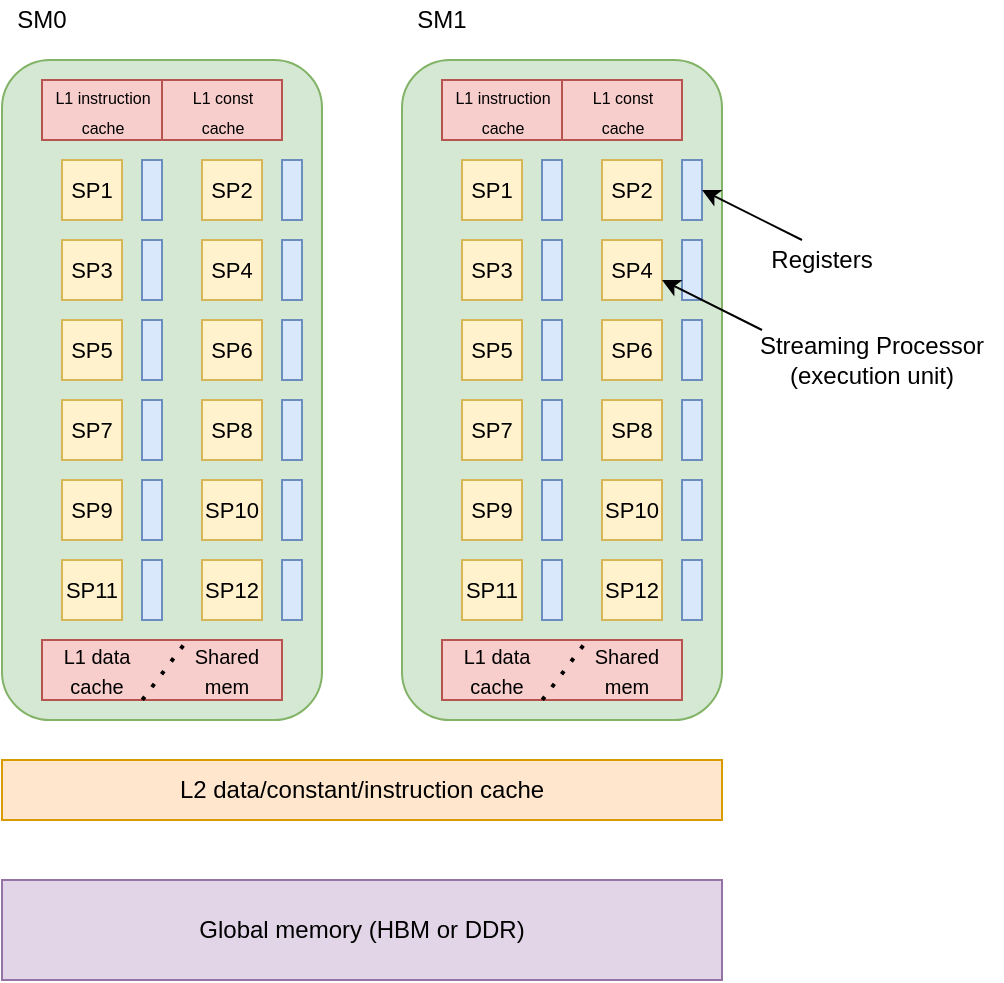 <mxfile version="14.6.13" type="device"><diagram id="apnVDE0r8ICAt0Y0sC66" name="Page-1"><mxGraphModel dx="763" dy="688" grid="1" gridSize="10" guides="1" tooltips="1" connect="1" arrows="1" fold="1" page="1" pageScale="1" pageWidth="2000" pageHeight="2000" math="0" shadow="0"><root><mxCell id="0"/><mxCell id="1" parent="0"/><mxCell id="jTyi4BXwDPZ6EuBC9sL9-1" value="" style="rounded=1;whiteSpace=wrap;html=1;fillColor=#d5e8d4;strokeColor=#82b366;" vertex="1" parent="1"><mxGeometry x="380" y="250" width="160" height="330" as="geometry"/></mxCell><mxCell id="jTyi4BXwDPZ6EuBC9sL9-2" value="" style="rounded=1;whiteSpace=wrap;html=1;fillColor=#d5e8d4;strokeColor=#82b366;" vertex="1" parent="1"><mxGeometry x="580" y="250" width="160" height="330" as="geometry"/></mxCell><mxCell id="jTyi4BXwDPZ6EuBC9sL9-3" value="SM0" style="text;html=1;strokeColor=none;fillColor=none;align=center;verticalAlign=middle;whiteSpace=wrap;rounded=0;" vertex="1" parent="1"><mxGeometry x="380" y="220" width="40" height="20" as="geometry"/></mxCell><mxCell id="jTyi4BXwDPZ6EuBC9sL9-4" value="SM1" style="text;html=1;strokeColor=none;fillColor=none;align=center;verticalAlign=middle;whiteSpace=wrap;rounded=0;" vertex="1" parent="1"><mxGeometry x="580" y="220" width="40" height="20" as="geometry"/></mxCell><mxCell id="jTyi4BXwDPZ6EuBC9sL9-17" value="&lt;span style=&quot;font-size: 11px&quot;&gt;SP1&lt;/span&gt;" style="rounded=0;whiteSpace=wrap;html=1;fillColor=#fff2cc;strokeColor=#d6b656;" vertex="1" parent="1"><mxGeometry x="610" y="300" width="30" height="30" as="geometry"/></mxCell><mxCell id="jTyi4BXwDPZ6EuBC9sL9-18" value="&lt;span style=&quot;font-size: 11px&quot;&gt;SP2&lt;/span&gt;" style="rounded=0;whiteSpace=wrap;html=1;fillColor=#fff2cc;strokeColor=#d6b656;" vertex="1" parent="1"><mxGeometry x="680" y="300" width="30" height="30" as="geometry"/></mxCell><mxCell id="jTyi4BXwDPZ6EuBC9sL9-19" value="&lt;span style=&quot;font-size: 11px&quot;&gt;SP3&lt;/span&gt;" style="rounded=0;whiteSpace=wrap;html=1;fillColor=#fff2cc;strokeColor=#d6b656;" vertex="1" parent="1"><mxGeometry x="610" y="340" width="30" height="30" as="geometry"/></mxCell><mxCell id="jTyi4BXwDPZ6EuBC9sL9-20" value="&lt;span style=&quot;font-size: 11px&quot;&gt;SP4&lt;/span&gt;" style="rounded=0;whiteSpace=wrap;html=1;fillColor=#fff2cc;strokeColor=#d6b656;" vertex="1" parent="1"><mxGeometry x="680" y="340" width="30" height="30" as="geometry"/></mxCell><mxCell id="jTyi4BXwDPZ6EuBC9sL9-21" value="&lt;span style=&quot;font-size: 11px&quot;&gt;SP5&lt;/span&gt;" style="rounded=0;whiteSpace=wrap;html=1;fillColor=#fff2cc;strokeColor=#d6b656;" vertex="1" parent="1"><mxGeometry x="610" y="380" width="30" height="30" as="geometry"/></mxCell><mxCell id="jTyi4BXwDPZ6EuBC9sL9-22" value="&lt;span style=&quot;font-size: 11px&quot;&gt;SP6&lt;/span&gt;" style="rounded=0;whiteSpace=wrap;html=1;fillColor=#fff2cc;strokeColor=#d6b656;" vertex="1" parent="1"><mxGeometry x="680" y="380" width="30" height="30" as="geometry"/></mxCell><mxCell id="jTyi4BXwDPZ6EuBC9sL9-23" value="&lt;span style=&quot;font-size: 11px&quot;&gt;SP7&lt;/span&gt;" style="rounded=0;whiteSpace=wrap;html=1;fillColor=#fff2cc;strokeColor=#d6b656;" vertex="1" parent="1"><mxGeometry x="610" y="420" width="30" height="30" as="geometry"/></mxCell><mxCell id="jTyi4BXwDPZ6EuBC9sL9-24" value="&lt;span style=&quot;font-size: 11px&quot;&gt;SP8&lt;/span&gt;" style="rounded=0;whiteSpace=wrap;html=1;fillColor=#fff2cc;strokeColor=#d6b656;" vertex="1" parent="1"><mxGeometry x="680" y="420" width="30" height="30" as="geometry"/></mxCell><mxCell id="jTyi4BXwDPZ6EuBC9sL9-25" value="&lt;span style=&quot;font-size: 11px&quot;&gt;SP9&lt;/span&gt;" style="rounded=0;whiteSpace=wrap;html=1;fillColor=#fff2cc;strokeColor=#d6b656;" vertex="1" parent="1"><mxGeometry x="610" y="460" width="30" height="30" as="geometry"/></mxCell><mxCell id="jTyi4BXwDPZ6EuBC9sL9-26" value="&lt;span style=&quot;font-size: 11px&quot;&gt;SP10&lt;/span&gt;" style="rounded=0;whiteSpace=wrap;html=1;fillColor=#fff2cc;strokeColor=#d6b656;" vertex="1" parent="1"><mxGeometry x="680" y="460" width="30" height="30" as="geometry"/></mxCell><mxCell id="jTyi4BXwDPZ6EuBC9sL9-27" value="&lt;span style=&quot;font-size: 11px&quot;&gt;SP11&lt;/span&gt;" style="rounded=0;whiteSpace=wrap;html=1;fillColor=#fff2cc;strokeColor=#d6b656;" vertex="1" parent="1"><mxGeometry x="610" y="500" width="30" height="30" as="geometry"/></mxCell><mxCell id="jTyi4BXwDPZ6EuBC9sL9-28" value="&lt;span style=&quot;font-size: 11px&quot;&gt;SP12&lt;/span&gt;" style="rounded=0;whiteSpace=wrap;html=1;fillColor=#fff2cc;strokeColor=#d6b656;" vertex="1" parent="1"><mxGeometry x="680" y="500" width="30" height="30" as="geometry"/></mxCell><mxCell id="jTyi4BXwDPZ6EuBC9sL9-29" value="&lt;span style=&quot;font-size: 11px&quot;&gt;SP1&lt;/span&gt;" style="rounded=0;whiteSpace=wrap;html=1;fillColor=#fff2cc;strokeColor=#d6b656;" vertex="1" parent="1"><mxGeometry x="410" y="300" width="30" height="30" as="geometry"/></mxCell><mxCell id="jTyi4BXwDPZ6EuBC9sL9-30" value="&lt;span style=&quot;font-size: 11px&quot;&gt;SP2&lt;/span&gt;" style="rounded=0;whiteSpace=wrap;html=1;fillColor=#fff2cc;strokeColor=#d6b656;" vertex="1" parent="1"><mxGeometry x="480" y="300" width="30" height="30" as="geometry"/></mxCell><mxCell id="jTyi4BXwDPZ6EuBC9sL9-31" value="&lt;span style=&quot;font-size: 11px&quot;&gt;SP3&lt;/span&gt;" style="rounded=0;whiteSpace=wrap;html=1;fillColor=#fff2cc;strokeColor=#d6b656;" vertex="1" parent="1"><mxGeometry x="410" y="340" width="30" height="30" as="geometry"/></mxCell><mxCell id="jTyi4BXwDPZ6EuBC9sL9-32" value="&lt;span style=&quot;font-size: 11px&quot;&gt;SP4&lt;/span&gt;" style="rounded=0;whiteSpace=wrap;html=1;fillColor=#fff2cc;strokeColor=#d6b656;" vertex="1" parent="1"><mxGeometry x="480" y="340" width="30" height="30" as="geometry"/></mxCell><mxCell id="jTyi4BXwDPZ6EuBC9sL9-33" value="&lt;span style=&quot;font-size: 11px&quot;&gt;SP5&lt;/span&gt;" style="rounded=0;whiteSpace=wrap;html=1;fillColor=#fff2cc;strokeColor=#d6b656;" vertex="1" parent="1"><mxGeometry x="410" y="380" width="30" height="30" as="geometry"/></mxCell><mxCell id="jTyi4BXwDPZ6EuBC9sL9-34" value="&lt;span style=&quot;font-size: 11px&quot;&gt;SP6&lt;/span&gt;" style="rounded=0;whiteSpace=wrap;html=1;fillColor=#fff2cc;strokeColor=#d6b656;" vertex="1" parent="1"><mxGeometry x="480" y="380" width="30" height="30" as="geometry"/></mxCell><mxCell id="jTyi4BXwDPZ6EuBC9sL9-35" value="&lt;span style=&quot;font-size: 11px&quot;&gt;SP7&lt;/span&gt;" style="rounded=0;whiteSpace=wrap;html=1;fillColor=#fff2cc;strokeColor=#d6b656;" vertex="1" parent="1"><mxGeometry x="410" y="420" width="30" height="30" as="geometry"/></mxCell><mxCell id="jTyi4BXwDPZ6EuBC9sL9-36" value="&lt;span style=&quot;font-size: 11px&quot;&gt;SP8&lt;/span&gt;" style="rounded=0;whiteSpace=wrap;html=1;fillColor=#fff2cc;strokeColor=#d6b656;" vertex="1" parent="1"><mxGeometry x="480" y="420" width="30" height="30" as="geometry"/></mxCell><mxCell id="jTyi4BXwDPZ6EuBC9sL9-37" value="&lt;span style=&quot;font-size: 11px&quot;&gt;SP9&lt;/span&gt;" style="rounded=0;whiteSpace=wrap;html=1;fillColor=#fff2cc;strokeColor=#d6b656;" vertex="1" parent="1"><mxGeometry x="410" y="460" width="30" height="30" as="geometry"/></mxCell><mxCell id="jTyi4BXwDPZ6EuBC9sL9-38" value="&lt;span style=&quot;font-size: 11px&quot;&gt;SP10&lt;/span&gt;" style="rounded=0;whiteSpace=wrap;html=1;fillColor=#fff2cc;strokeColor=#d6b656;" vertex="1" parent="1"><mxGeometry x="480" y="460" width="30" height="30" as="geometry"/></mxCell><mxCell id="jTyi4BXwDPZ6EuBC9sL9-39" value="&lt;span style=&quot;font-size: 11px&quot;&gt;SP11&lt;/span&gt;" style="rounded=0;whiteSpace=wrap;html=1;fillColor=#fff2cc;strokeColor=#d6b656;" vertex="1" parent="1"><mxGeometry x="410" y="500" width="30" height="30" as="geometry"/></mxCell><mxCell id="jTyi4BXwDPZ6EuBC9sL9-40" value="&lt;span style=&quot;font-size: 11px&quot;&gt;SP12&lt;/span&gt;" style="rounded=0;whiteSpace=wrap;html=1;fillColor=#fff2cc;strokeColor=#d6b656;" vertex="1" parent="1"><mxGeometry x="480" y="500" width="30" height="30" as="geometry"/></mxCell><mxCell id="jTyi4BXwDPZ6EuBC9sL9-45" value="" style="group" vertex="1" connectable="0" parent="1"><mxGeometry x="400" y="540" width="120" height="30" as="geometry"/></mxCell><mxCell id="jTyi4BXwDPZ6EuBC9sL9-41" value="" style="rounded=0;whiteSpace=wrap;html=1;fillColor=#f8cecc;strokeColor=#b85450;" vertex="1" parent="jTyi4BXwDPZ6EuBC9sL9-45"><mxGeometry width="120.0" height="30" as="geometry"/></mxCell><mxCell id="jTyi4BXwDPZ6EuBC9sL9-42" value="" style="endArrow=none;dashed=1;html=1;dashPattern=1 3;strokeWidth=2;exitX=0.418;exitY=0.998;exitDx=0;exitDy=0;exitPerimeter=0;entryX=0.604;entryY=0.009;entryDx=0;entryDy=0;entryPerimeter=0;" edge="1" parent="jTyi4BXwDPZ6EuBC9sL9-45" source="jTyi4BXwDPZ6EuBC9sL9-41" target="jTyi4BXwDPZ6EuBC9sL9-41"><mxGeometry width="50" height="50" relative="1" as="geometry"><mxPoint x="158.182" y="70" as="sourcePoint"/><mxPoint x="212.727" y="20" as="targetPoint"/></mxGeometry></mxCell><mxCell id="jTyi4BXwDPZ6EuBC9sL9-43" value="&lt;font style=&quot;font-size: 10px&quot;&gt;L1 data cache&lt;/font&gt;" style="text;html=1;strokeColor=none;fillColor=none;align=center;verticalAlign=middle;whiteSpace=wrap;rounded=0;" vertex="1" parent="jTyi4BXwDPZ6EuBC9sL9-45"><mxGeometry y="5" width="54.545" height="20" as="geometry"/></mxCell><mxCell id="jTyi4BXwDPZ6EuBC9sL9-44" value="&lt;font style=&quot;font-size: 10px&quot;&gt;Shared mem&lt;/font&gt;" style="text;html=1;strokeColor=none;fillColor=none;align=center;verticalAlign=middle;whiteSpace=wrap;rounded=0;" vertex="1" parent="jTyi4BXwDPZ6EuBC9sL9-45"><mxGeometry x="65.455" y="5" width="54.545" height="20" as="geometry"/></mxCell><mxCell id="jTyi4BXwDPZ6EuBC9sL9-53" value="" style="group" vertex="1" connectable="0" parent="1"><mxGeometry x="600" y="540" width="120" height="30" as="geometry"/></mxCell><mxCell id="jTyi4BXwDPZ6EuBC9sL9-54" value="" style="rounded=0;whiteSpace=wrap;html=1;fillColor=#f8cecc;strokeColor=#b85450;" vertex="1" parent="jTyi4BXwDPZ6EuBC9sL9-53"><mxGeometry width="120.0" height="30" as="geometry"/></mxCell><mxCell id="jTyi4BXwDPZ6EuBC9sL9-55" value="" style="endArrow=none;dashed=1;html=1;dashPattern=1 3;strokeWidth=2;exitX=0.418;exitY=0.998;exitDx=0;exitDy=0;exitPerimeter=0;entryX=0.604;entryY=0.009;entryDx=0;entryDy=0;entryPerimeter=0;" edge="1" parent="jTyi4BXwDPZ6EuBC9sL9-53" source="jTyi4BXwDPZ6EuBC9sL9-54" target="jTyi4BXwDPZ6EuBC9sL9-54"><mxGeometry width="50" height="50" relative="1" as="geometry"><mxPoint x="158.182" y="70" as="sourcePoint"/><mxPoint x="212.727" y="20" as="targetPoint"/></mxGeometry></mxCell><mxCell id="jTyi4BXwDPZ6EuBC9sL9-83" value="" style="group" vertex="1" connectable="0" parent="jTyi4BXwDPZ6EuBC9sL9-53"><mxGeometry y="5" width="120" height="20" as="geometry"/></mxCell><mxCell id="jTyi4BXwDPZ6EuBC9sL9-56" value="&lt;font style=&quot;font-size: 10px&quot;&gt;L1 data cache&lt;/font&gt;" style="text;html=1;strokeColor=none;fillColor=none;align=center;verticalAlign=middle;whiteSpace=wrap;rounded=0;" vertex="1" parent="jTyi4BXwDPZ6EuBC9sL9-83"><mxGeometry width="54.545" height="20" as="geometry"/></mxCell><mxCell id="jTyi4BXwDPZ6EuBC9sL9-57" value="&lt;font style=&quot;font-size: 10px&quot;&gt;Shared mem&lt;/font&gt;" style="text;html=1;strokeColor=none;fillColor=none;align=center;verticalAlign=middle;whiteSpace=wrap;rounded=0;" vertex="1" parent="jTyi4BXwDPZ6EuBC9sL9-83"><mxGeometry x="65.455" width="54.545" height="20" as="geometry"/></mxCell><mxCell id="jTyi4BXwDPZ6EuBC9sL9-59" value="" style="rounded=0;whiteSpace=wrap;html=1;fillColor=#dae8fc;strokeColor=#6c8ebf;" vertex="1" parent="1"><mxGeometry x="450" y="300" width="10" height="30" as="geometry"/></mxCell><mxCell id="jTyi4BXwDPZ6EuBC9sL9-60" value="" style="rounded=0;whiteSpace=wrap;html=1;fillColor=#dae8fc;strokeColor=#6c8ebf;" vertex="1" parent="1"><mxGeometry x="450" y="340" width="10" height="30" as="geometry"/></mxCell><mxCell id="jTyi4BXwDPZ6EuBC9sL9-61" value="" style="rounded=0;whiteSpace=wrap;html=1;fillColor=#dae8fc;strokeColor=#6c8ebf;" vertex="1" parent="1"><mxGeometry x="450" y="380" width="10" height="30" as="geometry"/></mxCell><mxCell id="jTyi4BXwDPZ6EuBC9sL9-62" value="" style="rounded=0;whiteSpace=wrap;html=1;fillColor=#dae8fc;strokeColor=#6c8ebf;" vertex="1" parent="1"><mxGeometry x="450" y="420" width="10" height="30" as="geometry"/></mxCell><mxCell id="jTyi4BXwDPZ6EuBC9sL9-63" value="" style="rounded=0;whiteSpace=wrap;html=1;fillColor=#dae8fc;strokeColor=#6c8ebf;" vertex="1" parent="1"><mxGeometry x="450" y="460" width="10" height="30" as="geometry"/></mxCell><mxCell id="jTyi4BXwDPZ6EuBC9sL9-64" value="" style="rounded=0;whiteSpace=wrap;html=1;fillColor=#dae8fc;strokeColor=#6c8ebf;" vertex="1" parent="1"><mxGeometry x="450" y="500" width="10" height="30" as="geometry"/></mxCell><mxCell id="jTyi4BXwDPZ6EuBC9sL9-65" value="" style="rounded=0;whiteSpace=wrap;html=1;fillColor=#dae8fc;strokeColor=#6c8ebf;" vertex="1" parent="1"><mxGeometry x="520" y="500" width="10" height="30" as="geometry"/></mxCell><mxCell id="jTyi4BXwDPZ6EuBC9sL9-66" value="" style="rounded=0;whiteSpace=wrap;html=1;fillColor=#dae8fc;strokeColor=#6c8ebf;" vertex="1" parent="1"><mxGeometry x="520" y="420" width="10" height="30" as="geometry"/></mxCell><mxCell id="jTyi4BXwDPZ6EuBC9sL9-67" value="" style="rounded=0;whiteSpace=wrap;html=1;fillColor=#dae8fc;strokeColor=#6c8ebf;" vertex="1" parent="1"><mxGeometry x="520" y="460" width="10" height="30" as="geometry"/></mxCell><mxCell id="jTyi4BXwDPZ6EuBC9sL9-68" value="" style="rounded=0;whiteSpace=wrap;html=1;fillColor=#dae8fc;strokeColor=#6c8ebf;" vertex="1" parent="1"><mxGeometry x="520" y="380" width="10" height="30" as="geometry"/></mxCell><mxCell id="jTyi4BXwDPZ6EuBC9sL9-69" value="" style="rounded=0;whiteSpace=wrap;html=1;fillColor=#dae8fc;strokeColor=#6c8ebf;" vertex="1" parent="1"><mxGeometry x="520" y="340" width="10" height="30" as="geometry"/></mxCell><mxCell id="jTyi4BXwDPZ6EuBC9sL9-70" value="" style="rounded=0;whiteSpace=wrap;html=1;fillColor=#dae8fc;strokeColor=#6c8ebf;" vertex="1" parent="1"><mxGeometry x="520" y="300" width="10" height="30" as="geometry"/></mxCell><mxCell id="jTyi4BXwDPZ6EuBC9sL9-71" value="" style="rounded=0;whiteSpace=wrap;html=1;fillColor=#dae8fc;strokeColor=#6c8ebf;" vertex="1" parent="1"><mxGeometry x="650" y="500" width="10" height="30" as="geometry"/></mxCell><mxCell id="jTyi4BXwDPZ6EuBC9sL9-72" value="" style="rounded=0;whiteSpace=wrap;html=1;fillColor=#dae8fc;strokeColor=#6c8ebf;" vertex="1" parent="1"><mxGeometry x="650" y="420" width="10" height="30" as="geometry"/></mxCell><mxCell id="jTyi4BXwDPZ6EuBC9sL9-73" value="" style="rounded=0;whiteSpace=wrap;html=1;fillColor=#dae8fc;strokeColor=#6c8ebf;" vertex="1" parent="1"><mxGeometry x="650" y="460" width="10" height="30" as="geometry"/></mxCell><mxCell id="jTyi4BXwDPZ6EuBC9sL9-74" value="" style="rounded=0;whiteSpace=wrap;html=1;fillColor=#dae8fc;strokeColor=#6c8ebf;" vertex="1" parent="1"><mxGeometry x="650" y="380" width="10" height="30" as="geometry"/></mxCell><mxCell id="jTyi4BXwDPZ6EuBC9sL9-75" value="" style="rounded=0;whiteSpace=wrap;html=1;fillColor=#dae8fc;strokeColor=#6c8ebf;" vertex="1" parent="1"><mxGeometry x="650" y="340" width="10" height="30" as="geometry"/></mxCell><mxCell id="jTyi4BXwDPZ6EuBC9sL9-76" value="" style="rounded=0;whiteSpace=wrap;html=1;fillColor=#dae8fc;strokeColor=#6c8ebf;" vertex="1" parent="1"><mxGeometry x="650" y="300" width="10" height="30" as="geometry"/></mxCell><mxCell id="jTyi4BXwDPZ6EuBC9sL9-77" value="" style="rounded=0;whiteSpace=wrap;html=1;fillColor=#dae8fc;strokeColor=#6c8ebf;" vertex="1" parent="1"><mxGeometry x="720" y="500" width="10" height="30" as="geometry"/></mxCell><mxCell id="jTyi4BXwDPZ6EuBC9sL9-78" value="" style="rounded=0;whiteSpace=wrap;html=1;fillColor=#dae8fc;strokeColor=#6c8ebf;" vertex="1" parent="1"><mxGeometry x="720" y="420" width="10" height="30" as="geometry"/></mxCell><mxCell id="jTyi4BXwDPZ6EuBC9sL9-79" value="" style="rounded=0;whiteSpace=wrap;html=1;fillColor=#dae8fc;strokeColor=#6c8ebf;" vertex="1" parent="1"><mxGeometry x="720" y="460" width="10" height="30" as="geometry"/></mxCell><mxCell id="jTyi4BXwDPZ6EuBC9sL9-80" value="" style="rounded=0;whiteSpace=wrap;html=1;fillColor=#dae8fc;strokeColor=#6c8ebf;" vertex="1" parent="1"><mxGeometry x="720" y="380" width="10" height="30" as="geometry"/></mxCell><mxCell id="jTyi4BXwDPZ6EuBC9sL9-81" value="" style="rounded=0;whiteSpace=wrap;html=1;fillColor=#dae8fc;strokeColor=#6c8ebf;" vertex="1" parent="1"><mxGeometry x="720" y="340" width="10" height="30" as="geometry"/></mxCell><mxCell id="jTyi4BXwDPZ6EuBC9sL9-82" value="" style="rounded=0;whiteSpace=wrap;html=1;fillColor=#dae8fc;strokeColor=#6c8ebf;" vertex="1" parent="1"><mxGeometry x="720" y="300" width="10" height="30" as="geometry"/></mxCell><mxCell id="jTyi4BXwDPZ6EuBC9sL9-96" value="" style="group" vertex="1" connectable="0" parent="1"><mxGeometry x="400" y="260" width="130" height="30" as="geometry"/></mxCell><mxCell id="jTyi4BXwDPZ6EuBC9sL9-84" value="" style="group" vertex="1" connectable="0" parent="jTyi4BXwDPZ6EuBC9sL9-96"><mxGeometry width="70" height="30" as="geometry"/></mxCell><mxCell id="jTyi4BXwDPZ6EuBC9sL9-85" value="" style="rounded=0;whiteSpace=wrap;html=1;fillColor=#f8cecc;strokeColor=#b85450;" vertex="1" parent="jTyi4BXwDPZ6EuBC9sL9-84"><mxGeometry width="60" height="30" as="geometry"/></mxCell><mxCell id="jTyi4BXwDPZ6EuBC9sL9-87" value="&lt;font style=&quot;font-size: 8px&quot;&gt;L1 instruction cache&lt;/font&gt;" style="text;html=1;strokeColor=none;fillColor=none;align=center;verticalAlign=middle;whiteSpace=wrap;rounded=0;" vertex="1" parent="jTyi4BXwDPZ6EuBC9sL9-84"><mxGeometry x="2.69" y="5" width="54.62" height="20" as="geometry"/></mxCell><mxCell id="jTyi4BXwDPZ6EuBC9sL9-93" value="" style="group" vertex="1" connectable="0" parent="jTyi4BXwDPZ6EuBC9sL9-96"><mxGeometry x="60" width="70" height="30" as="geometry"/></mxCell><mxCell id="jTyi4BXwDPZ6EuBC9sL9-94" value="" style="rounded=0;whiteSpace=wrap;html=1;fillColor=#f8cecc;strokeColor=#b85450;" vertex="1" parent="jTyi4BXwDPZ6EuBC9sL9-93"><mxGeometry width="60" height="30" as="geometry"/></mxCell><mxCell id="jTyi4BXwDPZ6EuBC9sL9-95" value="&lt;font style=&quot;font-size: 8px&quot;&gt;L1 const cache&lt;/font&gt;" style="text;html=1;strokeColor=none;fillColor=none;align=center;verticalAlign=middle;whiteSpace=wrap;rounded=0;" vertex="1" parent="jTyi4BXwDPZ6EuBC9sL9-93"><mxGeometry x="2.69" y="5" width="54.62" height="20" as="geometry"/></mxCell><mxCell id="jTyi4BXwDPZ6EuBC9sL9-99" value="" style="group" vertex="1" connectable="0" parent="1"><mxGeometry x="600" y="260" width="130" height="30" as="geometry"/></mxCell><mxCell id="jTyi4BXwDPZ6EuBC9sL9-100" value="" style="group" vertex="1" connectable="0" parent="jTyi4BXwDPZ6EuBC9sL9-99"><mxGeometry width="70" height="30" as="geometry"/></mxCell><mxCell id="jTyi4BXwDPZ6EuBC9sL9-101" value="" style="rounded=0;whiteSpace=wrap;html=1;fillColor=#f8cecc;strokeColor=#b85450;" vertex="1" parent="jTyi4BXwDPZ6EuBC9sL9-100"><mxGeometry width="60" height="30" as="geometry"/></mxCell><mxCell id="jTyi4BXwDPZ6EuBC9sL9-102" value="&lt;font style=&quot;font-size: 8px&quot;&gt;L1 instruction cache&lt;/font&gt;" style="text;html=1;strokeColor=none;fillColor=none;align=center;verticalAlign=middle;whiteSpace=wrap;rounded=0;" vertex="1" parent="jTyi4BXwDPZ6EuBC9sL9-100"><mxGeometry x="2.69" y="5" width="54.62" height="20" as="geometry"/></mxCell><mxCell id="jTyi4BXwDPZ6EuBC9sL9-103" value="" style="group" vertex="1" connectable="0" parent="jTyi4BXwDPZ6EuBC9sL9-99"><mxGeometry x="60" width="70" height="30" as="geometry"/></mxCell><mxCell id="jTyi4BXwDPZ6EuBC9sL9-104" value="" style="rounded=0;whiteSpace=wrap;html=1;fillColor=#f8cecc;strokeColor=#b85450;" vertex="1" parent="jTyi4BXwDPZ6EuBC9sL9-103"><mxGeometry width="60" height="30" as="geometry"/></mxCell><mxCell id="jTyi4BXwDPZ6EuBC9sL9-105" value="&lt;font style=&quot;font-size: 8px&quot;&gt;L1 const cache&lt;/font&gt;" style="text;html=1;strokeColor=none;fillColor=none;align=center;verticalAlign=middle;whiteSpace=wrap;rounded=0;" vertex="1" parent="jTyi4BXwDPZ6EuBC9sL9-103"><mxGeometry x="2.69" y="5" width="54.62" height="20" as="geometry"/></mxCell><mxCell id="jTyi4BXwDPZ6EuBC9sL9-107" value="" style="endArrow=classic;html=1;entryX=1;entryY=0.5;entryDx=0;entryDy=0;" edge="1" parent="1" target="jTyi4BXwDPZ6EuBC9sL9-82"><mxGeometry width="50" height="50" relative="1" as="geometry"><mxPoint x="780" y="340" as="sourcePoint"/><mxPoint x="870" y="350" as="targetPoint"/></mxGeometry></mxCell><mxCell id="jTyi4BXwDPZ6EuBC9sL9-108" value="Registers" style="text;html=1;strokeColor=none;fillColor=none;align=center;verticalAlign=middle;whiteSpace=wrap;rounded=0;" vertex="1" parent="1"><mxGeometry x="770" y="340" width="40" height="20" as="geometry"/></mxCell><mxCell id="jTyi4BXwDPZ6EuBC9sL9-109" value="" style="endArrow=classic;html=1;entryX=1;entryY=0.5;entryDx=0;entryDy=0;" edge="1" parent="1"><mxGeometry width="50" height="50" relative="1" as="geometry"><mxPoint x="760" y="385" as="sourcePoint"/><mxPoint x="710" y="360" as="targetPoint"/></mxGeometry></mxCell><mxCell id="jTyi4BXwDPZ6EuBC9sL9-110" value="Streaming Processor (execution unit)" style="text;html=1;strokeColor=none;fillColor=none;align=center;verticalAlign=middle;whiteSpace=wrap;rounded=0;" vertex="1" parent="1"><mxGeometry x="750" y="390" width="130" height="20" as="geometry"/></mxCell><mxCell id="jTyi4BXwDPZ6EuBC9sL9-111" value="L2 data/constant/instruction cache" style="rounded=0;whiteSpace=wrap;html=1;fillColor=#ffe6cc;strokeColor=#d79b00;" vertex="1" parent="1"><mxGeometry x="380" y="600" width="360" height="30" as="geometry"/></mxCell><mxCell id="jTyi4BXwDPZ6EuBC9sL9-112" value="Global memory (HBM or DDR)" style="rounded=0;whiteSpace=wrap;html=1;fillColor=#e1d5e7;strokeColor=#9673a6;" vertex="1" parent="1"><mxGeometry x="380" y="660" width="360" height="50" as="geometry"/></mxCell></root></mxGraphModel></diagram></mxfile>